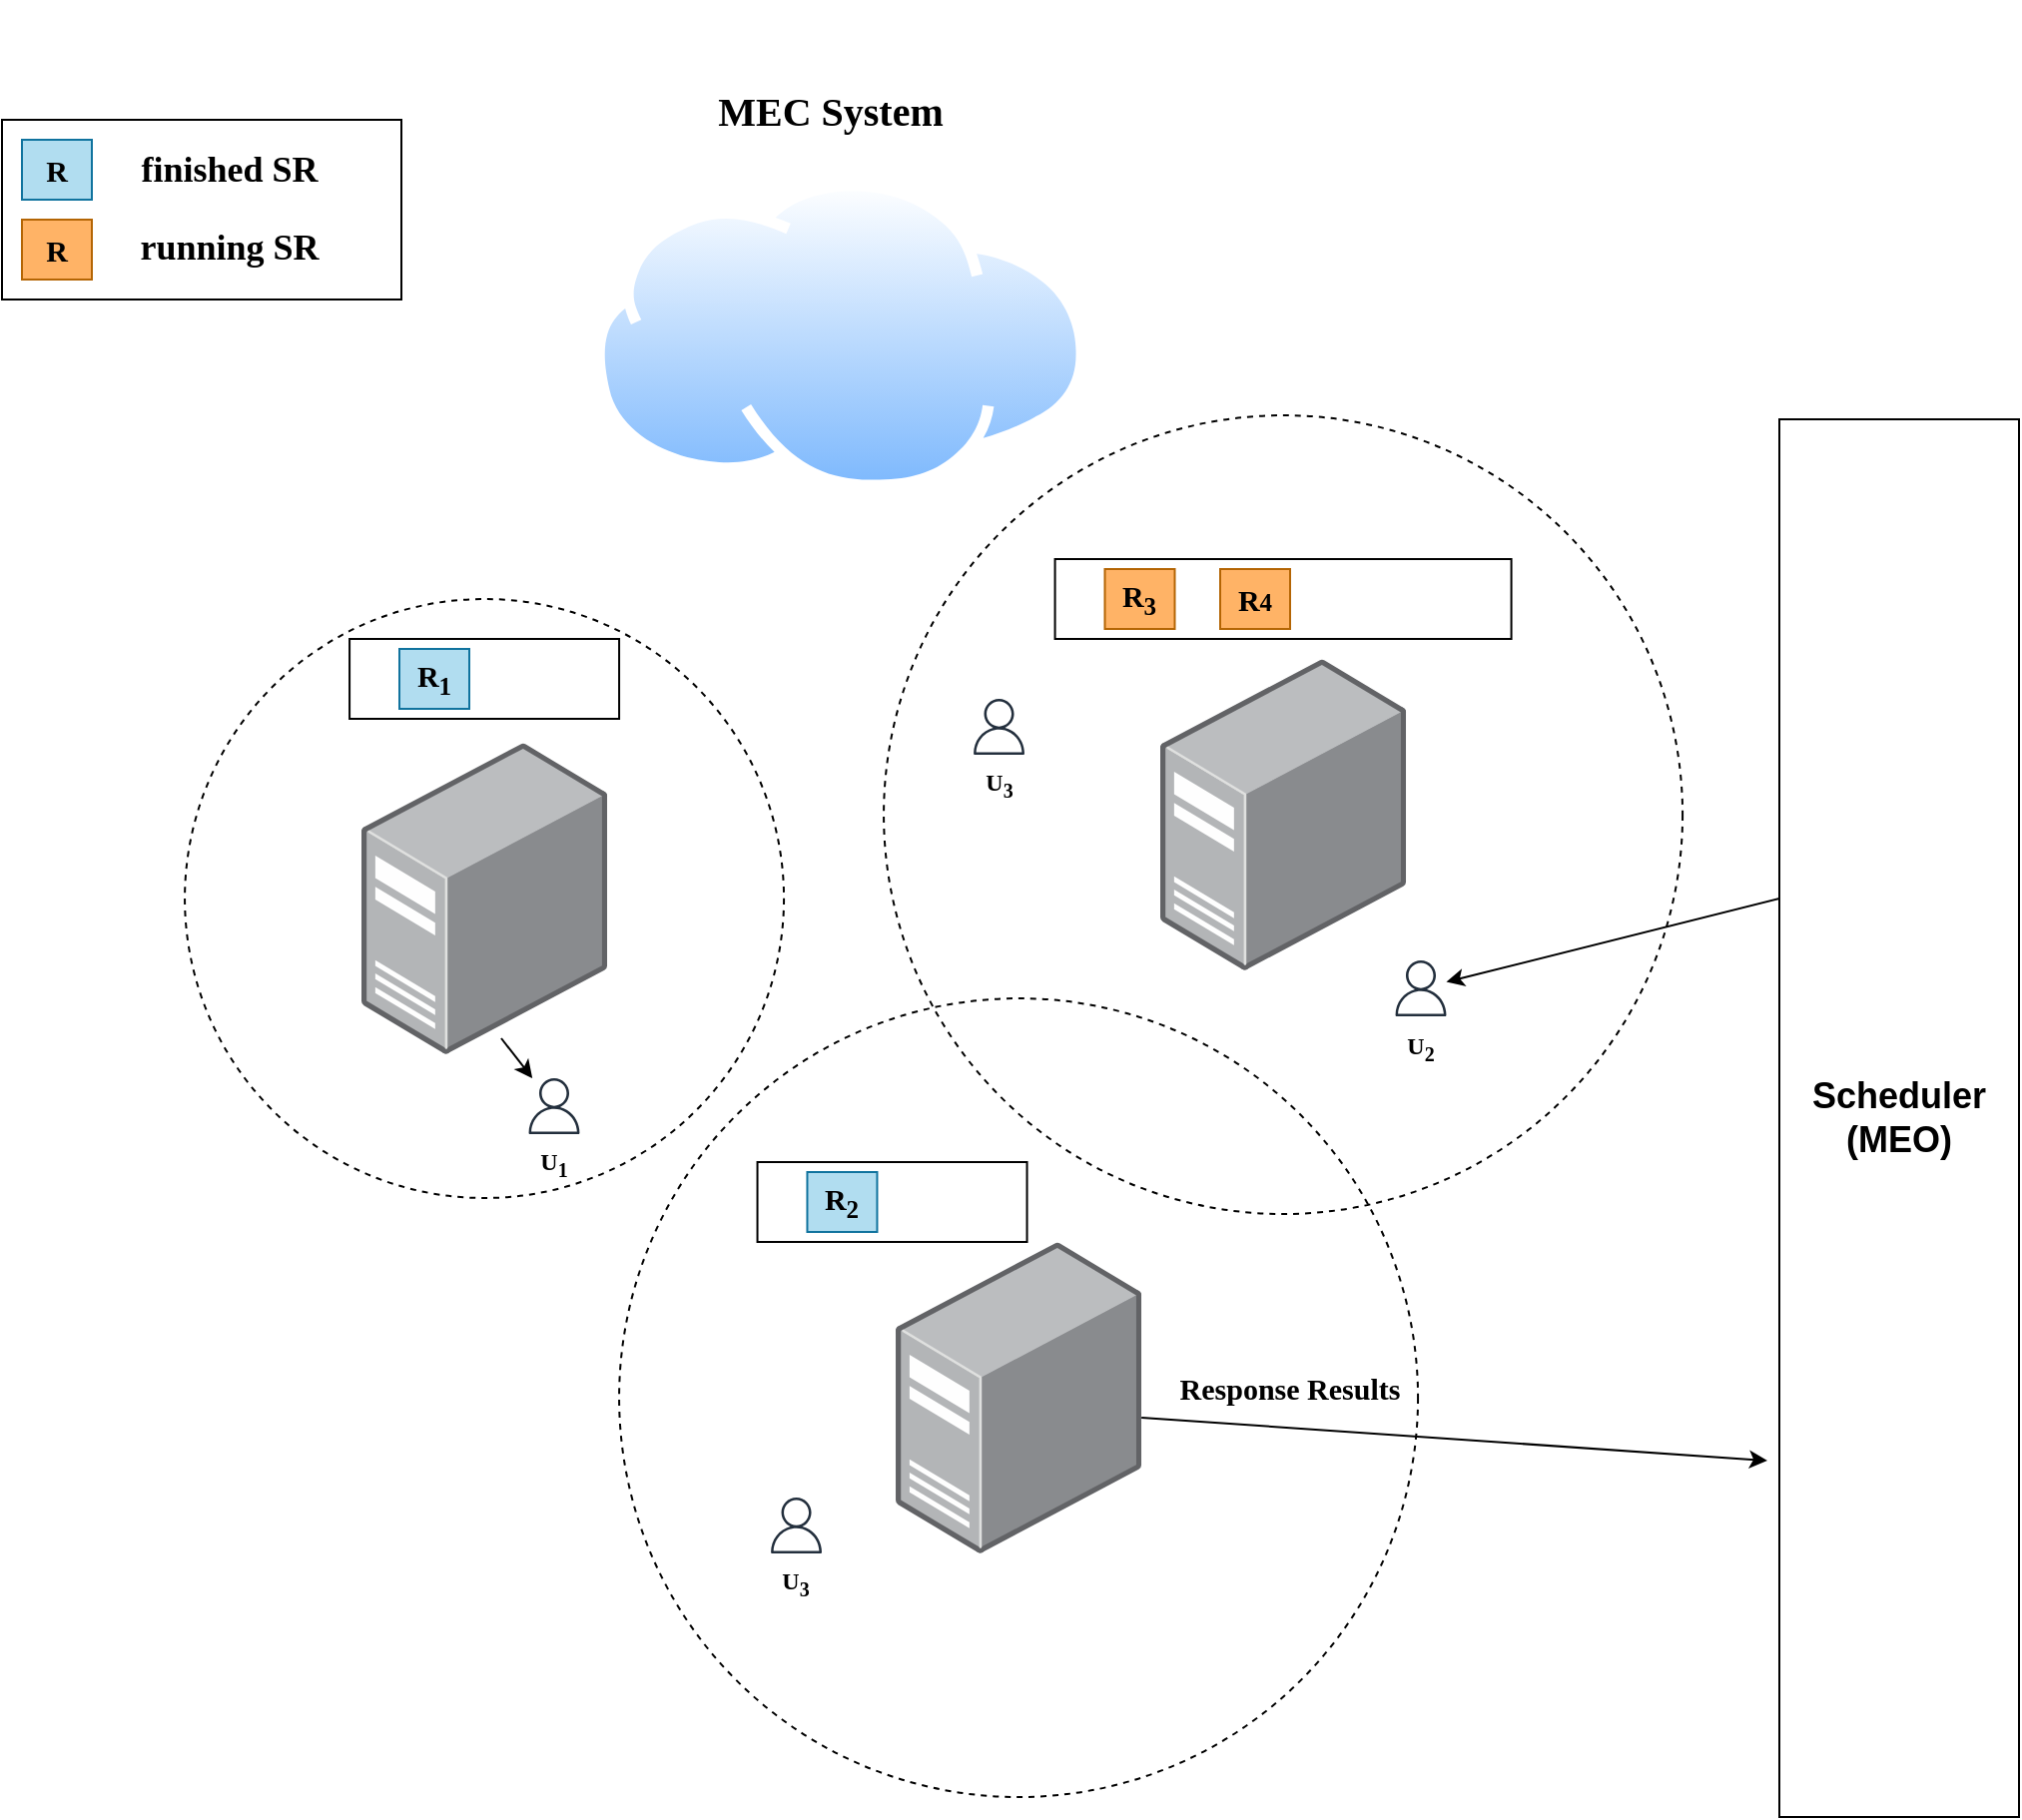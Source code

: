 <mxfile version="24.5.4" type="github">
  <diagram name="第 1 页" id="JoeD6NzNSS_i4DSreLfH">
    <mxGraphModel dx="3733" dy="1153" grid="1" gridSize="10" guides="1" tooltips="1" connect="1" arrows="1" fold="1" page="1" pageScale="1" pageWidth="827" pageHeight="1169" math="0" shadow="0">
      <root>
        <mxCell id="0" />
        <mxCell id="1" parent="0" />
        <mxCell id="dlywzHCYDAKwAIvzZoa1-48" value="" style="rounded=0;whiteSpace=wrap;html=1;" vertex="1" parent="1">
          <mxGeometry x="-310" y="230" width="200" height="90" as="geometry" />
        </mxCell>
        <mxCell id="8uZlXo2zn4zUqa4FPAqo-15" value="&lt;font size=&quot;1&quot; face=&quot;Times New Roman&quot; style=&quot;&quot;&gt;&lt;b style=&quot;font-size: 20px;&quot;&gt;MEC System&lt;/b&gt;&lt;/font&gt;" style="text;strokeColor=none;align=center;fillColor=none;html=1;verticalAlign=middle;whiteSpace=wrap;rounded=0;" parent="1" vertex="1">
          <mxGeometry x="-145.813" y="170" width="501.818" height="109.2" as="geometry" />
        </mxCell>
        <mxCell id="dlywzHCYDAKwAIvzZoa1-35" value="&lt;font style=&quot;font-size: 18px;&quot;&gt;&lt;b&gt;Scheduler&lt;/b&gt;&lt;/font&gt;&lt;div&gt;&lt;font style=&quot;font-size: 18px;&quot;&gt;&lt;b&gt;(MEO)&lt;/b&gt;&lt;/font&gt;&lt;/div&gt;" style="rounded=0;whiteSpace=wrap;html=1;" vertex="1" parent="1">
          <mxGeometry x="580" y="380" width="120" height="700" as="geometry" />
        </mxCell>
        <mxCell id="dlywzHCYDAKwAIvzZoa1-36" value="" style="endArrow=classic;html=1;rounded=0;" edge="1" parent="1" target="dlywzHCYDAKwAIvzZoa1-26">
          <mxGeometry width="50" height="50" relative="1" as="geometry">
            <mxPoint x="580" y="620" as="sourcePoint" />
            <mxPoint x="630" y="570" as="targetPoint" />
          </mxGeometry>
        </mxCell>
        <mxCell id="dlywzHCYDAKwAIvzZoa1-22" value="" style="ellipse;whiteSpace=wrap;html=1;aspect=fixed;fillColor=none;dashed=1;" vertex="1" parent="1">
          <mxGeometry x="131.54" y="378" width="400" height="400" as="geometry" />
        </mxCell>
        <mxCell id="dlywzHCYDAKwAIvzZoa1-7" value="" style="ellipse;whiteSpace=wrap;html=1;aspect=fixed;fillColor=none;dashed=1;" vertex="1" parent="1">
          <mxGeometry x="-0.96" y="670" width="400" height="400" as="geometry" />
        </mxCell>
        <mxCell id="dlywzHCYDAKwAIvzZoa1-2" value="" style="ellipse;whiteSpace=wrap;html=1;aspect=fixed;fillColor=none;dashed=1;" vertex="1" parent="1">
          <mxGeometry x="-218.46" y="470" width="300" height="300" as="geometry" />
        </mxCell>
        <mxCell id="8uZlXo2zn4zUqa4FPAqo-18" value="" style="image;points=[];aspect=fixed;html=1;align=center;shadow=0;dashed=0;image=img/lib/allied_telesis/computer_and_terminals/Server_Desktop.svg;" parent="1" vertex="1">
          <mxGeometry x="-129.999" y="542" width="123.068" height="156" as="geometry" />
        </mxCell>
        <mxCell id="8uZlXo2zn4zUqa4FPAqo-20" value="" style="image;points=[];aspect=fixed;html=1;align=center;shadow=0;dashed=0;image=img/lib/allied_telesis/computer_and_terminals/Server_Desktop.svg;" parent="1" vertex="1">
          <mxGeometry x="270.002" y="500.0" width="123.068" height="156" as="geometry" />
        </mxCell>
        <mxCell id="8uZlXo2zn4zUqa4FPAqo-19" value="" style="image;points=[];aspect=fixed;html=1;align=center;shadow=0;dashed=0;image=img/lib/allied_telesis/computer_and_terminals/Server_Desktop.svg;" parent="1" vertex="1">
          <mxGeometry x="137.508" y="792.0" width="123.068" height="156" as="geometry" />
        </mxCell>
        <mxCell id="8uZlXo2zn4zUqa4FPAqo-22" value="" style="sketch=0;outlineConnect=0;fontColor=#232F3E;gradientColor=none;fillColor=#232F3D;strokeColor=none;dashed=0;verticalLabelPosition=bottom;verticalAlign=top;align=center;html=1;fontSize=12;fontStyle=0;aspect=fixed;pointerEvents=1;shape=mxgraph.aws4.user;" parent="1" vertex="1">
          <mxGeometry x="-47.5" y="710" width="28" height="28" as="geometry" />
        </mxCell>
        <mxCell id="8uZlXo2zn4zUqa4FPAqo-23" value="&lt;font face=&quot;Times New Roman&quot; style=&quot;font-size: 12px;&quot;&gt;&lt;b style=&quot;&quot;&gt;U&lt;sub&gt;1&lt;/sub&gt;&lt;/b&gt;&lt;/font&gt;" style="text;strokeColor=none;align=center;fillColor=none;html=1;verticalAlign=middle;whiteSpace=wrap;rounded=0;" parent="1" vertex="1">
          <mxGeometry x="-53" y="738" width="39" height="30" as="geometry" />
        </mxCell>
        <mxCell id="dlywzHCYDAKwAIvzZoa1-4" value="" style="rounded=0;whiteSpace=wrap;html=1;" vertex="1" parent="1">
          <mxGeometry x="-135.96" y="490" width="135" height="40" as="geometry" />
        </mxCell>
        <mxCell id="dlywzHCYDAKwAIvzZoa1-5" value="" style="whiteSpace=wrap;html=1;aspect=fixed;" vertex="1" parent="1">
          <mxGeometry x="-111" y="495" width="30" height="30" as="geometry" />
        </mxCell>
        <mxCell id="dlywzHCYDAKwAIvzZoa1-3" value="&lt;font size=&quot;1&quot; face=&quot;Times New Roman&quot; style=&quot;&quot;&gt;&lt;b style=&quot;font-size: 15px;&quot;&gt;R&lt;sub&gt;1&lt;/sub&gt;&lt;/b&gt;&lt;/font&gt;" style="text;strokeColor=#10739e;align=center;fillColor=#b1ddf0;html=1;verticalAlign=middle;whiteSpace=wrap;rounded=0;" vertex="1" parent="1">
          <mxGeometry x="-111.0" y="495" width="35" height="30" as="geometry" />
        </mxCell>
        <mxCell id="dlywzHCYDAKwAIvzZoa1-6" value="" style="endArrow=classic;html=1;rounded=0;" edge="1" parent="1" target="8uZlXo2zn4zUqa4FPAqo-22">
          <mxGeometry width="50" height="50" relative="1" as="geometry">
            <mxPoint x="-60" y="690" as="sourcePoint" />
            <mxPoint x="-10" y="640" as="targetPoint" />
          </mxGeometry>
        </mxCell>
        <mxCell id="dlywzHCYDAKwAIvzZoa1-26" value="" style="sketch=0;outlineConnect=0;fontColor=#232F3E;gradientColor=none;fillColor=#232F3D;strokeColor=none;dashed=0;verticalLabelPosition=bottom;verticalAlign=top;align=center;html=1;fontSize=12;fontStyle=0;aspect=fixed;pointerEvents=1;shape=mxgraph.aws4.user;" vertex="1" parent="1">
          <mxGeometry x="386.5" y="651" width="28" height="28" as="geometry" />
        </mxCell>
        <mxCell id="dlywzHCYDAKwAIvzZoa1-25" value="&lt;font face=&quot;Times New Roman&quot; style=&quot;font-size: 12px;&quot;&gt;&lt;b style=&quot;&quot;&gt;U&lt;sub&gt;2&lt;/sub&gt;&lt;/b&gt;&lt;/font&gt;" style="text;strokeColor=none;align=center;fillColor=none;html=1;verticalAlign=middle;whiteSpace=wrap;rounded=0;" vertex="1" parent="1">
          <mxGeometry x="381" y="680" width="39" height="30" as="geometry" />
        </mxCell>
        <mxCell id="dlywzHCYDAKwAIvzZoa1-27" value="" style="rounded=0;whiteSpace=wrap;html=1;" vertex="1" parent="1">
          <mxGeometry x="68.27" y="752" width="135" height="40" as="geometry" />
        </mxCell>
        <mxCell id="dlywzHCYDAKwAIvzZoa1-28" value="&lt;font size=&quot;1&quot; face=&quot;Times New Roman&quot; style=&quot;&quot;&gt;&lt;b style=&quot;font-size: 15px;&quot;&gt;R&lt;sub&gt;2&lt;/sub&gt;&lt;/b&gt;&lt;/font&gt;" style="text;strokeColor=#10739e;align=center;fillColor=#b1ddf0;html=1;verticalAlign=middle;whiteSpace=wrap;rounded=0;" vertex="1" parent="1">
          <mxGeometry x="93.23" y="757" width="35" height="30" as="geometry" />
        </mxCell>
        <mxCell id="8uZlXo2zn4zUqa4FPAqo-17" value="" style="image;aspect=fixed;perimeter=ellipsePerimeter;html=1;align=center;shadow=0;dashed=0;spacingTop=3;image=img/lib/active_directory/internet_cloud.svg;" parent="1" vertex="1">
          <mxGeometry x="-13.999" y="260" width="247.619" height="156" as="geometry" />
        </mxCell>
        <mxCell id="dlywzHCYDAKwAIvzZoa1-31" value="" style="endArrow=classic;html=1;rounded=0;entryX=-0.05;entryY=0.745;entryDx=0;entryDy=0;entryPerimeter=0;" edge="1" parent="1" target="dlywzHCYDAKwAIvzZoa1-35">
          <mxGeometry width="50" height="50" relative="1" as="geometry">
            <mxPoint x="260.58" y="880" as="sourcePoint" />
            <mxPoint x="461" y="837.98" as="targetPoint" />
          </mxGeometry>
        </mxCell>
        <mxCell id="dlywzHCYDAKwAIvzZoa1-32" value="&lt;font size=&quot;1&quot; face=&quot;Times New Roman&quot;&gt;&lt;b style=&quot;font-size: 15px;&quot;&gt;Response Results&lt;/b&gt;&lt;/font&gt;" style="text;strokeColor=none;align=center;fillColor=none;html=1;verticalAlign=middle;whiteSpace=wrap;rounded=0;rotation=0;" vertex="1" parent="1">
          <mxGeometry x="270" y="850" width="130" height="30" as="geometry" />
        </mxCell>
        <mxCell id="dlywzHCYDAKwAIvzZoa1-38" value="" style="rounded=0;whiteSpace=wrap;html=1;" vertex="1" parent="1">
          <mxGeometry x="217.29" y="450" width="228.5" height="40" as="geometry" />
        </mxCell>
        <mxCell id="dlywzHCYDAKwAIvzZoa1-39" value="&lt;font size=&quot;1&quot; face=&quot;Times New Roman&quot; style=&quot;&quot;&gt;&lt;b style=&quot;font-size: 15px;&quot;&gt;R&lt;sub&gt;3&lt;/sub&gt;&lt;/b&gt;&lt;/font&gt;" style="text;strokeColor=#b46504;align=center;fillColor=#FFB366;html=1;verticalAlign=middle;whiteSpace=wrap;rounded=0;" vertex="1" parent="1">
          <mxGeometry x="242.25" y="455" width="35" height="30" as="geometry" />
        </mxCell>
        <mxCell id="dlywzHCYDAKwAIvzZoa1-40" value="&lt;font face=&quot;Times New Roman&quot; style=&quot;&quot;&gt;&lt;b style=&quot;font-size: 15px;&quot;&gt;R&lt;/b&gt;&lt;b style=&quot;font-size: 12.5px;&quot;&gt;4&lt;/b&gt;&lt;/font&gt;" style="text;strokeColor=#b46504;align=center;fillColor=#FFB366;html=1;verticalAlign=middle;whiteSpace=wrap;rounded=0;" vertex="1" parent="1">
          <mxGeometry x="300" y="455" width="35" height="30" as="geometry" />
        </mxCell>
        <mxCell id="dlywzHCYDAKwAIvzZoa1-41" value="" style="sketch=0;outlineConnect=0;fontColor=#232F3E;gradientColor=none;fillColor=#232F3D;strokeColor=none;dashed=0;verticalLabelPosition=bottom;verticalAlign=top;align=center;html=1;fontSize=12;fontStyle=0;aspect=fixed;pointerEvents=1;shape=mxgraph.aws4.user;" vertex="1" parent="1">
          <mxGeometry x="175.27" y="520" width="28" height="28" as="geometry" />
        </mxCell>
        <mxCell id="dlywzHCYDAKwAIvzZoa1-42" value="&lt;font face=&quot;Times New Roman&quot; style=&quot;font-size: 12px;&quot;&gt;&lt;b style=&quot;&quot;&gt;U&lt;sub&gt;3&lt;/sub&gt;&lt;/b&gt;&lt;/font&gt;" style="text;strokeColor=none;align=center;fillColor=none;html=1;verticalAlign=middle;whiteSpace=wrap;rounded=0;" vertex="1" parent="1">
          <mxGeometry x="169.77" y="548" width="39" height="30" as="geometry" />
        </mxCell>
        <mxCell id="dlywzHCYDAKwAIvzZoa1-43" value="" style="sketch=0;outlineConnect=0;fontColor=#232F3E;gradientColor=none;fillColor=#232F3D;strokeColor=none;dashed=0;verticalLabelPosition=bottom;verticalAlign=top;align=center;html=1;fontSize=12;fontStyle=0;aspect=fixed;pointerEvents=1;shape=mxgraph.aws4.user;" vertex="1" parent="1">
          <mxGeometry x="73.77" y="920" width="28" height="28" as="geometry" />
        </mxCell>
        <mxCell id="dlywzHCYDAKwAIvzZoa1-44" value="&lt;font face=&quot;Times New Roman&quot; style=&quot;font-size: 12px;&quot;&gt;&lt;b style=&quot;&quot;&gt;U&lt;sub&gt;3&lt;/sub&gt;&lt;/b&gt;&lt;/font&gt;" style="text;strokeColor=none;align=center;fillColor=none;html=1;verticalAlign=middle;whiteSpace=wrap;rounded=0;" vertex="1" parent="1">
          <mxGeometry x="68.27" y="948" width="39" height="30" as="geometry" />
        </mxCell>
        <mxCell id="dlywzHCYDAKwAIvzZoa1-45" value="&lt;font size=&quot;1&quot; face=&quot;Times New Roman&quot; style=&quot;&quot;&gt;&lt;b style=&quot;font-size: 15px;&quot;&gt;R&lt;/b&gt;&lt;/font&gt;" style="text;strokeColor=#10739e;align=center;fillColor=#b1ddf0;html=1;verticalAlign=middle;whiteSpace=wrap;rounded=0;" vertex="1" parent="1">
          <mxGeometry x="-300" y="240" width="35" height="30" as="geometry" />
        </mxCell>
        <mxCell id="dlywzHCYDAKwAIvzZoa1-46" value="&lt;font size=&quot;1&quot; face=&quot;Times New Roman&quot; style=&quot;&quot;&gt;&lt;b style=&quot;font-size: 15px;&quot;&gt;R&lt;/b&gt;&lt;/font&gt;" style="text;strokeColor=#b46504;align=center;fillColor=#FFB366;html=1;verticalAlign=middle;whiteSpace=wrap;rounded=0;" vertex="1" parent="1">
          <mxGeometry x="-300.0" y="280" width="35" height="30" as="geometry" />
        </mxCell>
        <mxCell id="dlywzHCYDAKwAIvzZoa1-50" value="&lt;font size=&quot;1&quot; face=&quot;Times New Roman&quot;&gt;&lt;b style=&quot;font-size: 18px;&quot;&gt;finished SR&lt;/b&gt;&lt;/font&gt;" style="text;strokeColor=none;align=center;fillColor=none;html=1;verticalAlign=middle;whiteSpace=wrap;rounded=0;" vertex="1" parent="1">
          <mxGeometry x="-255.96" y="240" width="120" height="30" as="geometry" />
        </mxCell>
        <mxCell id="dlywzHCYDAKwAIvzZoa1-51" value="&lt;font size=&quot;1&quot; face=&quot;Times New Roman&quot;&gt;&lt;b style=&quot;font-size: 18px;&quot;&gt;running SR&lt;/b&gt;&lt;/font&gt;" style="text;strokeColor=none;align=center;fillColor=none;html=1;verticalAlign=middle;whiteSpace=wrap;rounded=0;" vertex="1" parent="1">
          <mxGeometry x="-255.96" y="279.2" width="120" height="30" as="geometry" />
        </mxCell>
      </root>
    </mxGraphModel>
  </diagram>
</mxfile>
